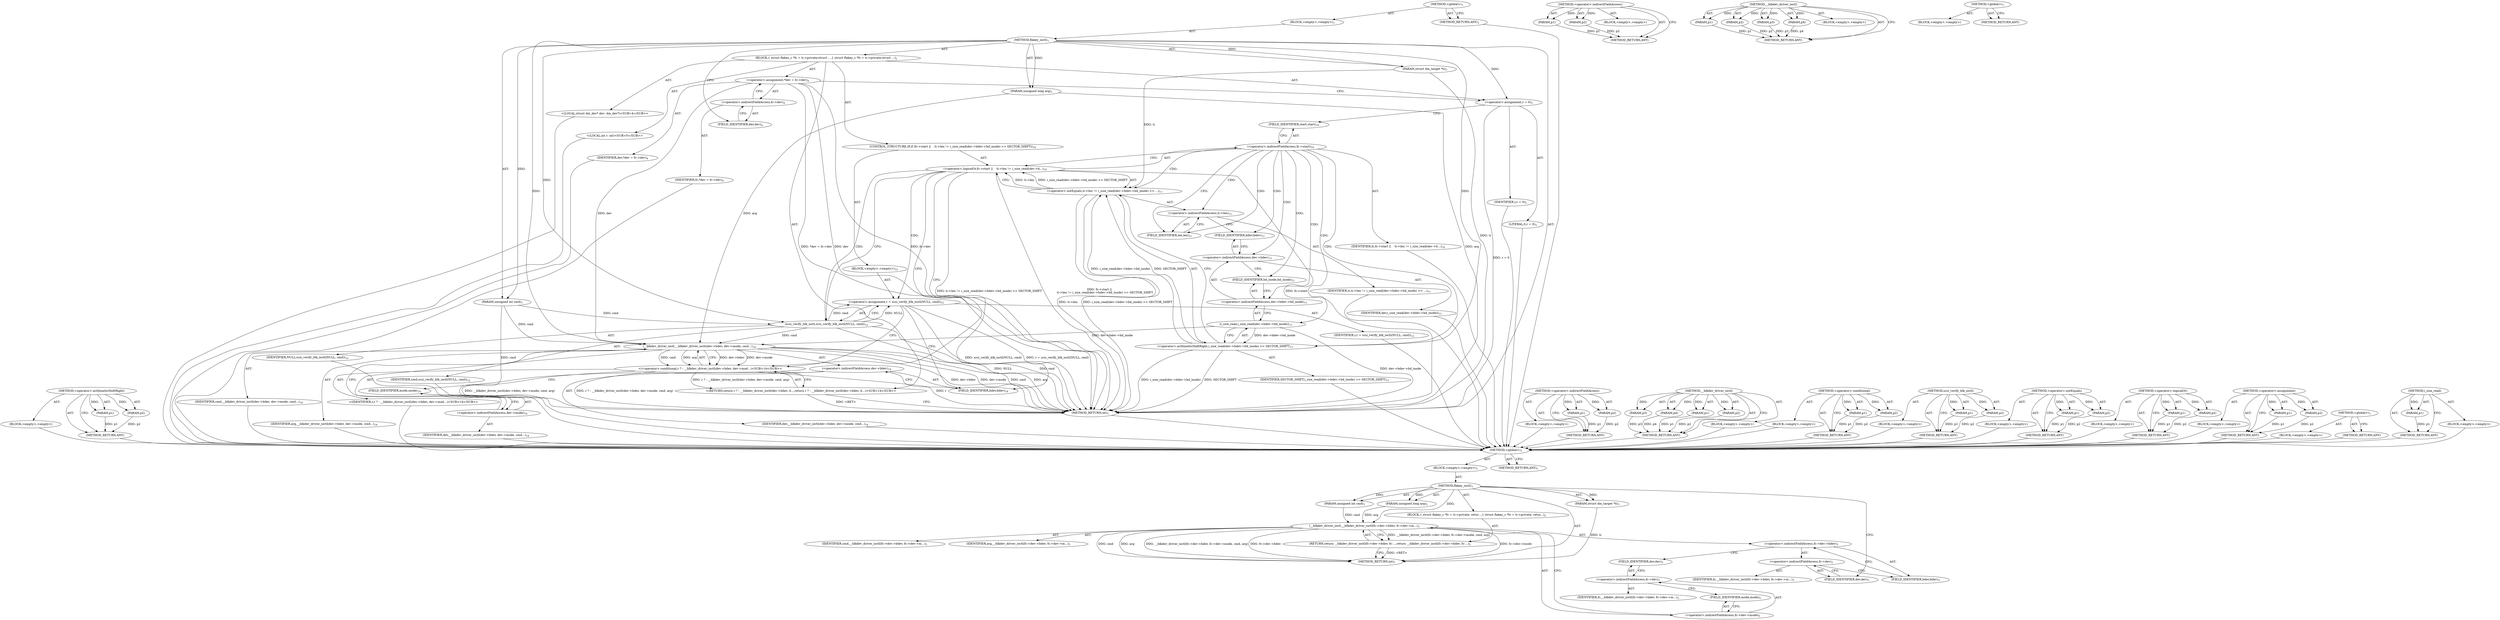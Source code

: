 digraph "i_size_read" {
vulnerable_6 [label=<(METHOD,&lt;global&gt;)<SUB>1</SUB>>];
vulnerable_7 [label=<(BLOCK,&lt;empty&gt;,&lt;empty&gt;)<SUB>1</SUB>>];
vulnerable_8 [label=<(METHOD,flakey_ioctl)<SUB>1</SUB>>];
vulnerable_9 [label=<(PARAM,struct dm_target *ti)<SUB>1</SUB>>];
vulnerable_10 [label=<(PARAM,unsigned int cmd)<SUB>1</SUB>>];
vulnerable_11 [label=<(PARAM,unsigned long arg)<SUB>1</SUB>>];
vulnerable_12 [label=<(BLOCK,{
 	struct flakey_c *fc = ti-&gt;private;
 
	retur...,{
 	struct flakey_c *fc = ti-&gt;private;
 
	retur...)<SUB>2</SUB>>];
vulnerable_13 [label=<(RETURN,return __blkdev_driver_ioctl(fc-&gt;dev-&gt;bdev, fc-...,return __blkdev_driver_ioctl(fc-&gt;dev-&gt;bdev, fc-...)<SUB>5</SUB>>];
vulnerable_14 [label=<(__blkdev_driver_ioctl,__blkdev_driver_ioctl(fc-&gt;dev-&gt;bdev, fc-&gt;dev-&gt;m...)<SUB>5</SUB>>];
vulnerable_15 [label=<(&lt;operator&gt;.indirectFieldAccess,fc-&gt;dev-&gt;bdev)<SUB>5</SUB>>];
vulnerable_16 [label=<(&lt;operator&gt;.indirectFieldAccess,fc-&gt;dev)<SUB>5</SUB>>];
vulnerable_17 [label=<(IDENTIFIER,fc,__blkdev_driver_ioctl(fc-&gt;dev-&gt;bdev, fc-&gt;dev-&gt;m...)<SUB>5</SUB>>];
vulnerable_18 [label=<(FIELD_IDENTIFIER,dev,dev)<SUB>5</SUB>>];
vulnerable_19 [label=<(FIELD_IDENTIFIER,bdev,bdev)<SUB>5</SUB>>];
vulnerable_20 [label=<(&lt;operator&gt;.indirectFieldAccess,fc-&gt;dev-&gt;mode)<SUB>5</SUB>>];
vulnerable_21 [label=<(&lt;operator&gt;.indirectFieldAccess,fc-&gt;dev)<SUB>5</SUB>>];
vulnerable_22 [label=<(IDENTIFIER,fc,__blkdev_driver_ioctl(fc-&gt;dev-&gt;bdev, fc-&gt;dev-&gt;m...)<SUB>5</SUB>>];
vulnerable_23 [label=<(FIELD_IDENTIFIER,dev,dev)<SUB>5</SUB>>];
vulnerable_24 [label=<(FIELD_IDENTIFIER,mode,mode)<SUB>5</SUB>>];
vulnerable_25 [label=<(IDENTIFIER,cmd,__blkdev_driver_ioctl(fc-&gt;dev-&gt;bdev, fc-&gt;dev-&gt;m...)<SUB>5</SUB>>];
vulnerable_26 [label=<(IDENTIFIER,arg,__blkdev_driver_ioctl(fc-&gt;dev-&gt;bdev, fc-&gt;dev-&gt;m...)<SUB>5</SUB>>];
vulnerable_27 [label=<(METHOD_RETURN,int)<SUB>1</SUB>>];
vulnerable_29 [label=<(METHOD_RETURN,ANY)<SUB>1</SUB>>];
vulnerable_57 [label=<(METHOD,&lt;operator&gt;.indirectFieldAccess)>];
vulnerable_58 [label=<(PARAM,p1)>];
vulnerable_59 [label=<(PARAM,p2)>];
vulnerable_60 [label=<(BLOCK,&lt;empty&gt;,&lt;empty&gt;)>];
vulnerable_61 [label=<(METHOD_RETURN,ANY)>];
vulnerable_50 [label=<(METHOD,__blkdev_driver_ioctl)>];
vulnerable_51 [label=<(PARAM,p1)>];
vulnerable_52 [label=<(PARAM,p2)>];
vulnerable_53 [label=<(PARAM,p3)>];
vulnerable_54 [label=<(PARAM,p4)>];
vulnerable_55 [label=<(BLOCK,&lt;empty&gt;,&lt;empty&gt;)>];
vulnerable_56 [label=<(METHOD_RETURN,ANY)>];
vulnerable_44 [label=<(METHOD,&lt;global&gt;)<SUB>1</SUB>>];
vulnerable_45 [label=<(BLOCK,&lt;empty&gt;,&lt;empty&gt;)>];
vulnerable_46 [label=<(METHOD_RETURN,ANY)>];
fixed_103 [label=<(METHOD,&lt;operator&gt;.arithmeticShiftRight)>];
fixed_104 [label=<(PARAM,p1)>];
fixed_105 [label=<(PARAM,p2)>];
fixed_106 [label=<(BLOCK,&lt;empty&gt;,&lt;empty&gt;)>];
fixed_107 [label=<(METHOD_RETURN,ANY)>];
fixed_6 [label=<(METHOD,&lt;global&gt;)<SUB>1</SUB>>];
fixed_7 [label=<(BLOCK,&lt;empty&gt;,&lt;empty&gt;)<SUB>1</SUB>>];
fixed_8 [label=<(METHOD,flakey_ioctl)<SUB>1</SUB>>];
fixed_9 [label=<(PARAM,struct dm_target *ti)<SUB>1</SUB>>];
fixed_10 [label=<(PARAM,unsigned int cmd)<SUB>1</SUB>>];
fixed_11 [label=<(PARAM,unsigned long arg)<SUB>1</SUB>>];
fixed_12 [label=<(BLOCK,{
 	struct flakey_c *fc = ti-&gt;private;
	struct ...,{
 	struct flakey_c *fc = ti-&gt;private;
	struct ...)<SUB>2</SUB>>];
fixed_13 [label="<(LOCAL,struct dm_dev* dev: dm_dev*)<SUB>4</SUB>>"];
fixed_14 [label=<(&lt;operator&gt;.assignment,*dev = fc-&gt;dev)<SUB>4</SUB>>];
fixed_15 [label=<(IDENTIFIER,dev,*dev = fc-&gt;dev)<SUB>4</SUB>>];
fixed_16 [label=<(&lt;operator&gt;.indirectFieldAccess,fc-&gt;dev)<SUB>4</SUB>>];
fixed_17 [label=<(IDENTIFIER,fc,*dev = fc-&gt;dev)<SUB>4</SUB>>];
fixed_18 [label=<(FIELD_IDENTIFIER,dev,dev)<SUB>4</SUB>>];
fixed_19 [label="<(LOCAL,int r: int)<SUB>5</SUB>>"];
fixed_20 [label=<(&lt;operator&gt;.assignment,r = 0)<SUB>5</SUB>>];
fixed_21 [label=<(IDENTIFIER,r,r = 0)<SUB>5</SUB>>];
fixed_22 [label=<(LITERAL,0,r = 0)<SUB>5</SUB>>];
fixed_23 [label=<(CONTROL_STRUCTURE,IF,if (fc-&gt;start ||
	    ti-&gt;len != i_size_read(dev-&gt;bdev-&gt;bd_inode) &gt;&gt; SECTOR_SHIFT))<SUB>10</SUB>>];
fixed_24 [label=<(&lt;operator&gt;.logicalOr,fc-&gt;start ||
	    ti-&gt;len != i_size_read(dev-&gt;b...)<SUB>10</SUB>>];
fixed_25 [label=<(&lt;operator&gt;.indirectFieldAccess,fc-&gt;start)<SUB>10</SUB>>];
fixed_26 [label=<(IDENTIFIER,fc,fc-&gt;start ||
	    ti-&gt;len != i_size_read(dev-&gt;b...)<SUB>10</SUB>>];
fixed_27 [label=<(FIELD_IDENTIFIER,start,start)<SUB>10</SUB>>];
fixed_28 [label=<(&lt;operator&gt;.notEquals,ti-&gt;len != i_size_read(dev-&gt;bdev-&gt;bd_inode) &gt;&gt; ...)<SUB>11</SUB>>];
fixed_29 [label=<(&lt;operator&gt;.indirectFieldAccess,ti-&gt;len)<SUB>11</SUB>>];
fixed_30 [label=<(IDENTIFIER,ti,ti-&gt;len != i_size_read(dev-&gt;bdev-&gt;bd_inode) &gt;&gt; ...)<SUB>11</SUB>>];
fixed_31 [label=<(FIELD_IDENTIFIER,len,len)<SUB>11</SUB>>];
fixed_32 [label=<(&lt;operator&gt;.arithmeticShiftRight,i_size_read(dev-&gt;bdev-&gt;bd_inode) &gt;&gt; SECTOR_SHIFT)<SUB>11</SUB>>];
fixed_33 [label=<(i_size_read,i_size_read(dev-&gt;bdev-&gt;bd_inode))<SUB>11</SUB>>];
fixed_34 [label=<(&lt;operator&gt;.indirectFieldAccess,dev-&gt;bdev-&gt;bd_inode)<SUB>11</SUB>>];
fixed_35 [label=<(&lt;operator&gt;.indirectFieldAccess,dev-&gt;bdev)<SUB>11</SUB>>];
fixed_36 [label=<(IDENTIFIER,dev,i_size_read(dev-&gt;bdev-&gt;bd_inode))<SUB>11</SUB>>];
fixed_37 [label=<(FIELD_IDENTIFIER,bdev,bdev)<SUB>11</SUB>>];
fixed_38 [label=<(FIELD_IDENTIFIER,bd_inode,bd_inode)<SUB>11</SUB>>];
fixed_39 [label=<(IDENTIFIER,SECTOR_SHIFT,i_size_read(dev-&gt;bdev-&gt;bd_inode) &gt;&gt; SECTOR_SHIFT)<SUB>11</SUB>>];
fixed_40 [label=<(BLOCK,&lt;empty&gt;,&lt;empty&gt;)<SUB>12</SUB>>];
fixed_41 [label=<(&lt;operator&gt;.assignment,r = scsi_verify_blk_ioctl(NULL, cmd))<SUB>12</SUB>>];
fixed_42 [label=<(IDENTIFIER,r,r = scsi_verify_blk_ioctl(NULL, cmd))<SUB>12</SUB>>];
fixed_43 [label=<(scsi_verify_blk_ioctl,scsi_verify_blk_ioctl(NULL, cmd))<SUB>12</SUB>>];
fixed_44 [label=<(IDENTIFIER,NULL,scsi_verify_blk_ioctl(NULL, cmd))<SUB>12</SUB>>];
fixed_45 [label=<(IDENTIFIER,cmd,scsi_verify_blk_ioctl(NULL, cmd))<SUB>12</SUB>>];
fixed_46 [label="<(RETURN,return r ? : __blkdev_driver_ioctl(dev-&gt;bdev, d...,return r ? : __blkdev_driver_ioctl(dev-&gt;bdev, d...)<SUB>14</SUB>>"];
fixed_47 [label="<(&lt;operator&gt;.conditional,r ? : __blkdev_driver_ioctl(dev-&gt;bdev, dev-&gt;mod...)<SUB>14</SUB>>"];
fixed_48 [label="<(IDENTIFIER,r,r ? : __blkdev_driver_ioctl(dev-&gt;bdev, dev-&gt;mod...)<SUB>14</SUB>>"];
fixed_49 [label=<(__blkdev_driver_ioctl,__blkdev_driver_ioctl(dev-&gt;bdev, dev-&gt;mode, cmd...)<SUB>14</SUB>>];
fixed_50 [label=<(&lt;operator&gt;.indirectFieldAccess,dev-&gt;bdev)<SUB>14</SUB>>];
fixed_51 [label=<(IDENTIFIER,dev,__blkdev_driver_ioctl(dev-&gt;bdev, dev-&gt;mode, cmd...)<SUB>14</SUB>>];
fixed_52 [label=<(FIELD_IDENTIFIER,bdev,bdev)<SUB>14</SUB>>];
fixed_53 [label=<(&lt;operator&gt;.indirectFieldAccess,dev-&gt;mode)<SUB>14</SUB>>];
fixed_54 [label=<(IDENTIFIER,dev,__blkdev_driver_ioctl(dev-&gt;bdev, dev-&gt;mode, cmd...)<SUB>14</SUB>>];
fixed_55 [label=<(FIELD_IDENTIFIER,mode,mode)<SUB>14</SUB>>];
fixed_56 [label=<(IDENTIFIER,cmd,__blkdev_driver_ioctl(dev-&gt;bdev, dev-&gt;mode, cmd...)<SUB>14</SUB>>];
fixed_57 [label=<(IDENTIFIER,arg,__blkdev_driver_ioctl(dev-&gt;bdev, dev-&gt;mode, cmd...)<SUB>14</SUB>>];
fixed_58 [label=<(METHOD_RETURN,int)<SUB>1</SUB>>];
fixed_60 [label=<(METHOD_RETURN,ANY)<SUB>1</SUB>>];
fixed_88 [label=<(METHOD,&lt;operator&gt;.indirectFieldAccess)>];
fixed_89 [label=<(PARAM,p1)>];
fixed_90 [label=<(PARAM,p2)>];
fixed_91 [label=<(BLOCK,&lt;empty&gt;,&lt;empty&gt;)>];
fixed_92 [label=<(METHOD_RETURN,ANY)>];
fixed_122 [label=<(METHOD,__blkdev_driver_ioctl)>];
fixed_123 [label=<(PARAM,p1)>];
fixed_124 [label=<(PARAM,p2)>];
fixed_125 [label=<(PARAM,p3)>];
fixed_126 [label=<(PARAM,p4)>];
fixed_127 [label=<(BLOCK,&lt;empty&gt;,&lt;empty&gt;)>];
fixed_128 [label=<(METHOD_RETURN,ANY)>];
fixed_117 [label=<(METHOD,&lt;operator&gt;.conditional)>];
fixed_118 [label=<(PARAM,p1)>];
fixed_119 [label=<(PARAM,p2)>];
fixed_120 [label=<(BLOCK,&lt;empty&gt;,&lt;empty&gt;)>];
fixed_121 [label=<(METHOD_RETURN,ANY)>];
fixed_112 [label=<(METHOD,scsi_verify_blk_ioctl)>];
fixed_113 [label=<(PARAM,p1)>];
fixed_114 [label=<(PARAM,p2)>];
fixed_115 [label=<(BLOCK,&lt;empty&gt;,&lt;empty&gt;)>];
fixed_116 [label=<(METHOD_RETURN,ANY)>];
fixed_98 [label=<(METHOD,&lt;operator&gt;.notEquals)>];
fixed_99 [label=<(PARAM,p1)>];
fixed_100 [label=<(PARAM,p2)>];
fixed_101 [label=<(BLOCK,&lt;empty&gt;,&lt;empty&gt;)>];
fixed_102 [label=<(METHOD_RETURN,ANY)>];
fixed_93 [label=<(METHOD,&lt;operator&gt;.logicalOr)>];
fixed_94 [label=<(PARAM,p1)>];
fixed_95 [label=<(PARAM,p2)>];
fixed_96 [label=<(BLOCK,&lt;empty&gt;,&lt;empty&gt;)>];
fixed_97 [label=<(METHOD_RETURN,ANY)>];
fixed_83 [label=<(METHOD,&lt;operator&gt;.assignment)>];
fixed_84 [label=<(PARAM,p1)>];
fixed_85 [label=<(PARAM,p2)>];
fixed_86 [label=<(BLOCK,&lt;empty&gt;,&lt;empty&gt;)>];
fixed_87 [label=<(METHOD_RETURN,ANY)>];
fixed_77 [label=<(METHOD,&lt;global&gt;)<SUB>1</SUB>>];
fixed_78 [label=<(BLOCK,&lt;empty&gt;,&lt;empty&gt;)>];
fixed_79 [label=<(METHOD_RETURN,ANY)>];
fixed_108 [label=<(METHOD,i_size_read)>];
fixed_109 [label=<(PARAM,p1)>];
fixed_110 [label=<(BLOCK,&lt;empty&gt;,&lt;empty&gt;)>];
fixed_111 [label=<(METHOD_RETURN,ANY)>];
vulnerable_6 -> vulnerable_7  [key=0, label="AST: "];
vulnerable_6 -> vulnerable_29  [key=0, label="AST: "];
vulnerable_6 -> vulnerable_29  [key=1, label="CFG: "];
vulnerable_7 -> vulnerable_8  [key=0, label="AST: "];
vulnerable_8 -> vulnerable_9  [key=0, label="AST: "];
vulnerable_8 -> vulnerable_9  [key=1, label="DDG: "];
vulnerable_8 -> vulnerable_10  [key=0, label="AST: "];
vulnerable_8 -> vulnerable_10  [key=1, label="DDG: "];
vulnerable_8 -> vulnerable_11  [key=0, label="AST: "];
vulnerable_8 -> vulnerable_11  [key=1, label="DDG: "];
vulnerable_8 -> vulnerable_12  [key=0, label="AST: "];
vulnerable_8 -> vulnerable_27  [key=0, label="AST: "];
vulnerable_8 -> vulnerable_18  [key=0, label="CFG: "];
vulnerable_8 -> vulnerable_14  [key=0, label="DDG: "];
vulnerable_9 -> vulnerable_27  [key=0, label="DDG: ti"];
vulnerable_10 -> vulnerable_14  [key=0, label="DDG: cmd"];
vulnerable_11 -> vulnerable_14  [key=0, label="DDG: arg"];
vulnerable_12 -> vulnerable_13  [key=0, label="AST: "];
vulnerable_13 -> vulnerable_14  [key=0, label="AST: "];
vulnerable_13 -> vulnerable_27  [key=0, label="CFG: "];
vulnerable_13 -> vulnerable_27  [key=1, label="DDG: &lt;RET&gt;"];
vulnerable_14 -> vulnerable_15  [key=0, label="AST: "];
vulnerable_14 -> vulnerable_20  [key=0, label="AST: "];
vulnerable_14 -> vulnerable_25  [key=0, label="AST: "];
vulnerable_14 -> vulnerable_26  [key=0, label="AST: "];
vulnerable_14 -> vulnerable_13  [key=0, label="CFG: "];
vulnerable_14 -> vulnerable_13  [key=1, label="DDG: __blkdev_driver_ioctl(fc-&gt;dev-&gt;bdev, fc-&gt;dev-&gt;mode, cmd, arg)"];
vulnerable_14 -> vulnerable_27  [key=0, label="DDG: fc-&gt;dev-&gt;bdev"];
vulnerable_14 -> vulnerable_27  [key=1, label="DDG: fc-&gt;dev-&gt;mode"];
vulnerable_14 -> vulnerable_27  [key=2, label="DDG: cmd"];
vulnerable_14 -> vulnerable_27  [key=3, label="DDG: arg"];
vulnerable_14 -> vulnerable_27  [key=4, label="DDG: __blkdev_driver_ioctl(fc-&gt;dev-&gt;bdev, fc-&gt;dev-&gt;mode, cmd, arg)"];
vulnerable_15 -> vulnerable_16  [key=0, label="AST: "];
vulnerable_15 -> vulnerable_19  [key=0, label="AST: "];
vulnerable_15 -> vulnerable_23  [key=0, label="CFG: "];
vulnerable_16 -> vulnerable_17  [key=0, label="AST: "];
vulnerable_16 -> vulnerable_18  [key=0, label="AST: "];
vulnerable_16 -> vulnerable_19  [key=0, label="CFG: "];
vulnerable_18 -> vulnerable_16  [key=0, label="CFG: "];
vulnerable_19 -> vulnerable_15  [key=0, label="CFG: "];
vulnerable_20 -> vulnerable_21  [key=0, label="AST: "];
vulnerable_20 -> vulnerable_24  [key=0, label="AST: "];
vulnerable_20 -> vulnerable_14  [key=0, label="CFG: "];
vulnerable_21 -> vulnerable_22  [key=0, label="AST: "];
vulnerable_21 -> vulnerable_23  [key=0, label="AST: "];
vulnerable_21 -> vulnerable_24  [key=0, label="CFG: "];
vulnerable_23 -> vulnerable_21  [key=0, label="CFG: "];
vulnerable_24 -> vulnerable_20  [key=0, label="CFG: "];
vulnerable_57 -> vulnerable_58  [key=0, label="AST: "];
vulnerable_57 -> vulnerable_58  [key=1, label="DDG: "];
vulnerable_57 -> vulnerable_60  [key=0, label="AST: "];
vulnerable_57 -> vulnerable_59  [key=0, label="AST: "];
vulnerable_57 -> vulnerable_59  [key=1, label="DDG: "];
vulnerable_57 -> vulnerable_61  [key=0, label="AST: "];
vulnerable_57 -> vulnerable_61  [key=1, label="CFG: "];
vulnerable_58 -> vulnerable_61  [key=0, label="DDG: p1"];
vulnerable_59 -> vulnerable_61  [key=0, label="DDG: p2"];
vulnerable_50 -> vulnerable_51  [key=0, label="AST: "];
vulnerable_50 -> vulnerable_51  [key=1, label="DDG: "];
vulnerable_50 -> vulnerable_55  [key=0, label="AST: "];
vulnerable_50 -> vulnerable_52  [key=0, label="AST: "];
vulnerable_50 -> vulnerable_52  [key=1, label="DDG: "];
vulnerable_50 -> vulnerable_56  [key=0, label="AST: "];
vulnerable_50 -> vulnerable_56  [key=1, label="CFG: "];
vulnerable_50 -> vulnerable_53  [key=0, label="AST: "];
vulnerable_50 -> vulnerable_53  [key=1, label="DDG: "];
vulnerable_50 -> vulnerable_54  [key=0, label="AST: "];
vulnerable_50 -> vulnerable_54  [key=1, label="DDG: "];
vulnerable_51 -> vulnerable_56  [key=0, label="DDG: p1"];
vulnerable_52 -> vulnerable_56  [key=0, label="DDG: p2"];
vulnerable_53 -> vulnerable_56  [key=0, label="DDG: p3"];
vulnerable_54 -> vulnerable_56  [key=0, label="DDG: p4"];
vulnerable_44 -> vulnerable_45  [key=0, label="AST: "];
vulnerable_44 -> vulnerable_46  [key=0, label="AST: "];
vulnerable_44 -> vulnerable_46  [key=1, label="CFG: "];
fixed_103 -> fixed_104  [key=0, label="AST: "];
fixed_103 -> fixed_104  [key=1, label="DDG: "];
fixed_103 -> fixed_106  [key=0, label="AST: "];
fixed_103 -> fixed_105  [key=0, label="AST: "];
fixed_103 -> fixed_105  [key=1, label="DDG: "];
fixed_103 -> fixed_107  [key=0, label="AST: "];
fixed_103 -> fixed_107  [key=1, label="CFG: "];
fixed_104 -> fixed_107  [key=0, label="DDG: p1"];
fixed_105 -> fixed_107  [key=0, label="DDG: p2"];
fixed_106 -> vulnerable_6  [key=0];
fixed_107 -> vulnerable_6  [key=0];
fixed_6 -> fixed_7  [key=0, label="AST: "];
fixed_6 -> fixed_60  [key=0, label="AST: "];
fixed_6 -> fixed_60  [key=1, label="CFG: "];
fixed_7 -> fixed_8  [key=0, label="AST: "];
fixed_8 -> fixed_9  [key=0, label="AST: "];
fixed_8 -> fixed_9  [key=1, label="DDG: "];
fixed_8 -> fixed_10  [key=0, label="AST: "];
fixed_8 -> fixed_10  [key=1, label="DDG: "];
fixed_8 -> fixed_11  [key=0, label="AST: "];
fixed_8 -> fixed_11  [key=1, label="DDG: "];
fixed_8 -> fixed_12  [key=0, label="AST: "];
fixed_8 -> fixed_58  [key=0, label="AST: "];
fixed_8 -> fixed_18  [key=0, label="CFG: "];
fixed_8 -> fixed_20  [key=0, label="DDG: "];
fixed_8 -> fixed_49  [key=0, label="DDG: "];
fixed_8 -> fixed_32  [key=0, label="DDG: "];
fixed_8 -> fixed_43  [key=0, label="DDG: "];
fixed_9 -> fixed_58  [key=0, label="DDG: ti"];
fixed_9 -> fixed_28  [key=0, label="DDG: ti"];
fixed_10 -> fixed_58  [key=0, label="DDG: cmd"];
fixed_10 -> fixed_49  [key=0, label="DDG: cmd"];
fixed_10 -> fixed_43  [key=0, label="DDG: cmd"];
fixed_11 -> fixed_58  [key=0, label="DDG: arg"];
fixed_11 -> fixed_49  [key=0, label="DDG: arg"];
fixed_12 -> fixed_13  [key=0, label="AST: "];
fixed_12 -> fixed_14  [key=0, label="AST: "];
fixed_12 -> fixed_19  [key=0, label="AST: "];
fixed_12 -> fixed_20  [key=0, label="AST: "];
fixed_12 -> fixed_23  [key=0, label="AST: "];
fixed_12 -> fixed_46  [key=0, label="AST: "];
fixed_13 -> vulnerable_6  [key=0];
fixed_14 -> fixed_15  [key=0, label="AST: "];
fixed_14 -> fixed_16  [key=0, label="AST: "];
fixed_14 -> fixed_20  [key=0, label="CFG: "];
fixed_14 -> fixed_58  [key=0, label="DDG: dev"];
fixed_14 -> fixed_58  [key=1, label="DDG: fc-&gt;dev"];
fixed_14 -> fixed_58  [key=2, label="DDG: *dev = fc-&gt;dev"];
fixed_14 -> fixed_49  [key=0, label="DDG: dev"];
fixed_15 -> vulnerable_6  [key=0];
fixed_16 -> fixed_17  [key=0, label="AST: "];
fixed_16 -> fixed_18  [key=0, label="AST: "];
fixed_16 -> fixed_14  [key=0, label="CFG: "];
fixed_17 -> vulnerable_6  [key=0];
fixed_18 -> fixed_16  [key=0, label="CFG: "];
fixed_19 -> vulnerable_6  [key=0];
fixed_20 -> fixed_21  [key=0, label="AST: "];
fixed_20 -> fixed_22  [key=0, label="AST: "];
fixed_20 -> fixed_27  [key=0, label="CFG: "];
fixed_20 -> fixed_58  [key=0, label="DDG: r = 0"];
fixed_21 -> vulnerable_6  [key=0];
fixed_22 -> vulnerable_6  [key=0];
fixed_23 -> fixed_24  [key=0, label="AST: "];
fixed_23 -> fixed_40  [key=0, label="AST: "];
fixed_24 -> fixed_25  [key=0, label="AST: "];
fixed_24 -> fixed_28  [key=0, label="AST: "];
fixed_24 -> fixed_43  [key=0, label="CFG: "];
fixed_24 -> fixed_43  [key=1, label="CDG: "];
fixed_24 -> fixed_47  [key=0, label="CFG: "];
fixed_24 -> fixed_52  [key=0, label="CFG: "];
fixed_24 -> fixed_58  [key=0, label="DDG: fc-&gt;start"];
fixed_24 -> fixed_58  [key=1, label="DDG: ti-&gt;len != i_size_read(dev-&gt;bdev-&gt;bd_inode) &gt;&gt; SECTOR_SHIFT"];
fixed_24 -> fixed_58  [key=2, label="DDG: fc-&gt;start ||
	    ti-&gt;len != i_size_read(dev-&gt;bdev-&gt;bd_inode) &gt;&gt; SECTOR_SHIFT"];
fixed_24 -> fixed_41  [key=0, label="CDG: "];
fixed_25 -> fixed_26  [key=0, label="AST: "];
fixed_25 -> fixed_27  [key=0, label="AST: "];
fixed_25 -> fixed_24  [key=0, label="CFG: "];
fixed_25 -> fixed_31  [key=0, label="CFG: "];
fixed_25 -> fixed_31  [key=1, label="CDG: "];
fixed_25 -> fixed_34  [key=0, label="CDG: "];
fixed_25 -> fixed_32  [key=0, label="CDG: "];
fixed_25 -> fixed_33  [key=0, label="CDG: "];
fixed_25 -> fixed_28  [key=0, label="CDG: "];
fixed_25 -> fixed_37  [key=0, label="CDG: "];
fixed_25 -> fixed_38  [key=0, label="CDG: "];
fixed_25 -> fixed_29  [key=0, label="CDG: "];
fixed_25 -> fixed_35  [key=0, label="CDG: "];
fixed_26 -> vulnerable_6  [key=0];
fixed_27 -> fixed_25  [key=0, label="CFG: "];
fixed_28 -> fixed_29  [key=0, label="AST: "];
fixed_28 -> fixed_32  [key=0, label="AST: "];
fixed_28 -> fixed_24  [key=0, label="CFG: "];
fixed_28 -> fixed_24  [key=1, label="DDG: ti-&gt;len"];
fixed_28 -> fixed_24  [key=2, label="DDG: i_size_read(dev-&gt;bdev-&gt;bd_inode) &gt;&gt; SECTOR_SHIFT"];
fixed_28 -> fixed_58  [key=0, label="DDG: ti-&gt;len"];
fixed_28 -> fixed_58  [key=1, label="DDG: i_size_read(dev-&gt;bdev-&gt;bd_inode) &gt;&gt; SECTOR_SHIFT"];
fixed_29 -> fixed_30  [key=0, label="AST: "];
fixed_29 -> fixed_31  [key=0, label="AST: "];
fixed_29 -> fixed_37  [key=0, label="CFG: "];
fixed_30 -> vulnerable_6  [key=0];
fixed_31 -> fixed_29  [key=0, label="CFG: "];
fixed_32 -> fixed_33  [key=0, label="AST: "];
fixed_32 -> fixed_39  [key=0, label="AST: "];
fixed_32 -> fixed_28  [key=0, label="CFG: "];
fixed_32 -> fixed_28  [key=1, label="DDG: i_size_read(dev-&gt;bdev-&gt;bd_inode)"];
fixed_32 -> fixed_28  [key=2, label="DDG: SECTOR_SHIFT"];
fixed_32 -> fixed_58  [key=0, label="DDG: i_size_read(dev-&gt;bdev-&gt;bd_inode)"];
fixed_32 -> fixed_58  [key=1, label="DDG: SECTOR_SHIFT"];
fixed_33 -> fixed_34  [key=0, label="AST: "];
fixed_33 -> fixed_32  [key=0, label="CFG: "];
fixed_33 -> fixed_32  [key=1, label="DDG: dev-&gt;bdev-&gt;bd_inode"];
fixed_33 -> fixed_58  [key=0, label="DDG: dev-&gt;bdev-&gt;bd_inode"];
fixed_33 -> fixed_49  [key=0, label="DDG: dev-&gt;bdev-&gt;bd_inode"];
fixed_34 -> fixed_35  [key=0, label="AST: "];
fixed_34 -> fixed_38  [key=0, label="AST: "];
fixed_34 -> fixed_33  [key=0, label="CFG: "];
fixed_35 -> fixed_36  [key=0, label="AST: "];
fixed_35 -> fixed_37  [key=0, label="AST: "];
fixed_35 -> fixed_38  [key=0, label="CFG: "];
fixed_36 -> vulnerable_6  [key=0];
fixed_37 -> fixed_35  [key=0, label="CFG: "];
fixed_38 -> fixed_34  [key=0, label="CFG: "];
fixed_39 -> vulnerable_6  [key=0];
fixed_40 -> fixed_41  [key=0, label="AST: "];
fixed_41 -> fixed_42  [key=0, label="AST: "];
fixed_41 -> fixed_43  [key=0, label="AST: "];
fixed_41 -> fixed_47  [key=0, label="CFG: "];
fixed_41 -> fixed_52  [key=0, label="CFG: "];
fixed_41 -> fixed_58  [key=0, label="DDG: scsi_verify_blk_ioctl(NULL, cmd)"];
fixed_41 -> fixed_58  [key=1, label="DDG: r = scsi_verify_blk_ioctl(NULL, cmd)"];
fixed_42 -> vulnerable_6  [key=0];
fixed_43 -> fixed_44  [key=0, label="AST: "];
fixed_43 -> fixed_45  [key=0, label="AST: "];
fixed_43 -> fixed_41  [key=0, label="CFG: "];
fixed_43 -> fixed_41  [key=1, label="DDG: NULL"];
fixed_43 -> fixed_41  [key=2, label="DDG: cmd"];
fixed_43 -> fixed_58  [key=0, label="DDG: cmd"];
fixed_43 -> fixed_58  [key=1, label="DDG: NULL"];
fixed_43 -> fixed_49  [key=0, label="DDG: cmd"];
fixed_44 -> vulnerable_6  [key=0];
fixed_45 -> vulnerable_6  [key=0];
fixed_46 -> fixed_47  [key=0, label="AST: "];
fixed_46 -> fixed_58  [key=0, label="CFG: "];
fixed_46 -> fixed_58  [key=1, label="DDG: &lt;RET&gt;"];
fixed_47 -> fixed_48  [key=0, label="AST: "];
fixed_47 -> fixed_49  [key=0, label="AST: "];
fixed_47 -> fixed_46  [key=0, label="CFG: "];
fixed_47 -> fixed_46  [key=1, label="DDG: r ? : __blkdev_driver_ioctl(dev-&gt;bdev, dev-&gt;mode, cmd, arg)"];
fixed_47 -> fixed_58  [key=0, label="DDG: r"];
fixed_47 -> fixed_58  [key=1, label="DDG: __blkdev_driver_ioctl(dev-&gt;bdev, dev-&gt;mode, cmd, arg)"];
fixed_47 -> fixed_58  [key=2, label="DDG: r ? : __blkdev_driver_ioctl(dev-&gt;bdev, dev-&gt;mode, cmd, arg)"];
fixed_48 -> vulnerable_6  [key=0];
fixed_49 -> fixed_50  [key=0, label="AST: "];
fixed_49 -> fixed_53  [key=0, label="AST: "];
fixed_49 -> fixed_56  [key=0, label="AST: "];
fixed_49 -> fixed_57  [key=0, label="AST: "];
fixed_49 -> fixed_47  [key=0, label="CFG: "];
fixed_49 -> fixed_47  [key=1, label="DDG: dev-&gt;bdev"];
fixed_49 -> fixed_47  [key=2, label="DDG: dev-&gt;mode"];
fixed_49 -> fixed_47  [key=3, label="DDG: cmd"];
fixed_49 -> fixed_47  [key=4, label="DDG: arg"];
fixed_49 -> fixed_58  [key=0, label="DDG: dev-&gt;bdev"];
fixed_49 -> fixed_58  [key=1, label="DDG: dev-&gt;mode"];
fixed_49 -> fixed_58  [key=2, label="DDG: cmd"];
fixed_49 -> fixed_58  [key=3, label="DDG: arg"];
fixed_50 -> fixed_51  [key=0, label="AST: "];
fixed_50 -> fixed_52  [key=0, label="AST: "];
fixed_50 -> fixed_55  [key=0, label="CFG: "];
fixed_51 -> vulnerable_6  [key=0];
fixed_52 -> fixed_50  [key=0, label="CFG: "];
fixed_53 -> fixed_54  [key=0, label="AST: "];
fixed_53 -> fixed_55  [key=0, label="AST: "];
fixed_53 -> fixed_49  [key=0, label="CFG: "];
fixed_54 -> vulnerable_6  [key=0];
fixed_55 -> fixed_53  [key=0, label="CFG: "];
fixed_56 -> vulnerable_6  [key=0];
fixed_57 -> vulnerable_6  [key=0];
fixed_58 -> vulnerable_6  [key=0];
fixed_60 -> vulnerable_6  [key=0];
fixed_88 -> fixed_89  [key=0, label="AST: "];
fixed_88 -> fixed_89  [key=1, label="DDG: "];
fixed_88 -> fixed_91  [key=0, label="AST: "];
fixed_88 -> fixed_90  [key=0, label="AST: "];
fixed_88 -> fixed_90  [key=1, label="DDG: "];
fixed_88 -> fixed_92  [key=0, label="AST: "];
fixed_88 -> fixed_92  [key=1, label="CFG: "];
fixed_89 -> fixed_92  [key=0, label="DDG: p1"];
fixed_90 -> fixed_92  [key=0, label="DDG: p2"];
fixed_91 -> vulnerable_6  [key=0];
fixed_92 -> vulnerable_6  [key=0];
fixed_122 -> fixed_123  [key=0, label="AST: "];
fixed_122 -> fixed_123  [key=1, label="DDG: "];
fixed_122 -> fixed_127  [key=0, label="AST: "];
fixed_122 -> fixed_124  [key=0, label="AST: "];
fixed_122 -> fixed_124  [key=1, label="DDG: "];
fixed_122 -> fixed_128  [key=0, label="AST: "];
fixed_122 -> fixed_128  [key=1, label="CFG: "];
fixed_122 -> fixed_125  [key=0, label="AST: "];
fixed_122 -> fixed_125  [key=1, label="DDG: "];
fixed_122 -> fixed_126  [key=0, label="AST: "];
fixed_122 -> fixed_126  [key=1, label="DDG: "];
fixed_123 -> fixed_128  [key=0, label="DDG: p1"];
fixed_124 -> fixed_128  [key=0, label="DDG: p2"];
fixed_125 -> fixed_128  [key=0, label="DDG: p3"];
fixed_126 -> fixed_128  [key=0, label="DDG: p4"];
fixed_127 -> vulnerable_6  [key=0];
fixed_128 -> vulnerable_6  [key=0];
fixed_117 -> fixed_118  [key=0, label="AST: "];
fixed_117 -> fixed_118  [key=1, label="DDG: "];
fixed_117 -> fixed_120  [key=0, label="AST: "];
fixed_117 -> fixed_119  [key=0, label="AST: "];
fixed_117 -> fixed_119  [key=1, label="DDG: "];
fixed_117 -> fixed_121  [key=0, label="AST: "];
fixed_117 -> fixed_121  [key=1, label="CFG: "];
fixed_118 -> fixed_121  [key=0, label="DDG: p1"];
fixed_119 -> fixed_121  [key=0, label="DDG: p2"];
fixed_120 -> vulnerable_6  [key=0];
fixed_121 -> vulnerable_6  [key=0];
fixed_112 -> fixed_113  [key=0, label="AST: "];
fixed_112 -> fixed_113  [key=1, label="DDG: "];
fixed_112 -> fixed_115  [key=0, label="AST: "];
fixed_112 -> fixed_114  [key=0, label="AST: "];
fixed_112 -> fixed_114  [key=1, label="DDG: "];
fixed_112 -> fixed_116  [key=0, label="AST: "];
fixed_112 -> fixed_116  [key=1, label="CFG: "];
fixed_113 -> fixed_116  [key=0, label="DDG: p1"];
fixed_114 -> fixed_116  [key=0, label="DDG: p2"];
fixed_115 -> vulnerable_6  [key=0];
fixed_116 -> vulnerable_6  [key=0];
fixed_98 -> fixed_99  [key=0, label="AST: "];
fixed_98 -> fixed_99  [key=1, label="DDG: "];
fixed_98 -> fixed_101  [key=0, label="AST: "];
fixed_98 -> fixed_100  [key=0, label="AST: "];
fixed_98 -> fixed_100  [key=1, label="DDG: "];
fixed_98 -> fixed_102  [key=0, label="AST: "];
fixed_98 -> fixed_102  [key=1, label="CFG: "];
fixed_99 -> fixed_102  [key=0, label="DDG: p1"];
fixed_100 -> fixed_102  [key=0, label="DDG: p2"];
fixed_101 -> vulnerable_6  [key=0];
fixed_102 -> vulnerable_6  [key=0];
fixed_93 -> fixed_94  [key=0, label="AST: "];
fixed_93 -> fixed_94  [key=1, label="DDG: "];
fixed_93 -> fixed_96  [key=0, label="AST: "];
fixed_93 -> fixed_95  [key=0, label="AST: "];
fixed_93 -> fixed_95  [key=1, label="DDG: "];
fixed_93 -> fixed_97  [key=0, label="AST: "];
fixed_93 -> fixed_97  [key=1, label="CFG: "];
fixed_94 -> fixed_97  [key=0, label="DDG: p1"];
fixed_95 -> fixed_97  [key=0, label="DDG: p2"];
fixed_96 -> vulnerable_6  [key=0];
fixed_97 -> vulnerable_6  [key=0];
fixed_83 -> fixed_84  [key=0, label="AST: "];
fixed_83 -> fixed_84  [key=1, label="DDG: "];
fixed_83 -> fixed_86  [key=0, label="AST: "];
fixed_83 -> fixed_85  [key=0, label="AST: "];
fixed_83 -> fixed_85  [key=1, label="DDG: "];
fixed_83 -> fixed_87  [key=0, label="AST: "];
fixed_83 -> fixed_87  [key=1, label="CFG: "];
fixed_84 -> fixed_87  [key=0, label="DDG: p1"];
fixed_85 -> fixed_87  [key=0, label="DDG: p2"];
fixed_86 -> vulnerable_6  [key=0];
fixed_87 -> vulnerable_6  [key=0];
fixed_77 -> fixed_78  [key=0, label="AST: "];
fixed_77 -> fixed_79  [key=0, label="AST: "];
fixed_77 -> fixed_79  [key=1, label="CFG: "];
fixed_78 -> vulnerable_6  [key=0];
fixed_79 -> vulnerable_6  [key=0];
fixed_108 -> fixed_109  [key=0, label="AST: "];
fixed_108 -> fixed_109  [key=1, label="DDG: "];
fixed_108 -> fixed_110  [key=0, label="AST: "];
fixed_108 -> fixed_111  [key=0, label="AST: "];
fixed_108 -> fixed_111  [key=1, label="CFG: "];
fixed_109 -> fixed_111  [key=0, label="DDG: p1"];
fixed_110 -> vulnerable_6  [key=0];
fixed_111 -> vulnerable_6  [key=0];
}
